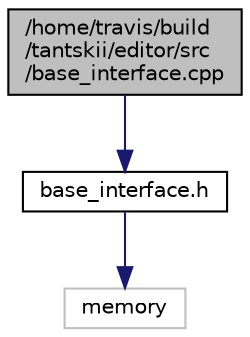 digraph "/home/travis/build/tantskii/editor/src/base_interface.cpp"
{
  edge [fontname="Helvetica",fontsize="10",labelfontname="Helvetica",labelfontsize="10"];
  node [fontname="Helvetica",fontsize="10",shape=record];
  Node1 [label="/home/travis/build\l/tantskii/editor/src\l/base_interface.cpp",height=0.2,width=0.4,color="black", fillcolor="grey75", style="filled", fontcolor="black"];
  Node1 -> Node2 [color="midnightblue",fontsize="10",style="solid",fontname="Helvetica"];
  Node2 [label="base_interface.h",height=0.2,width=0.4,color="black", fillcolor="white", style="filled",URL="$base__interface_8h.html",tooltip="Заголовочный файл, содержащий интерфейсы контроллера и модели. "];
  Node2 -> Node3 [color="midnightblue",fontsize="10",style="solid",fontname="Helvetica"];
  Node3 [label="memory",height=0.2,width=0.4,color="grey75", fillcolor="white", style="filled"];
}
